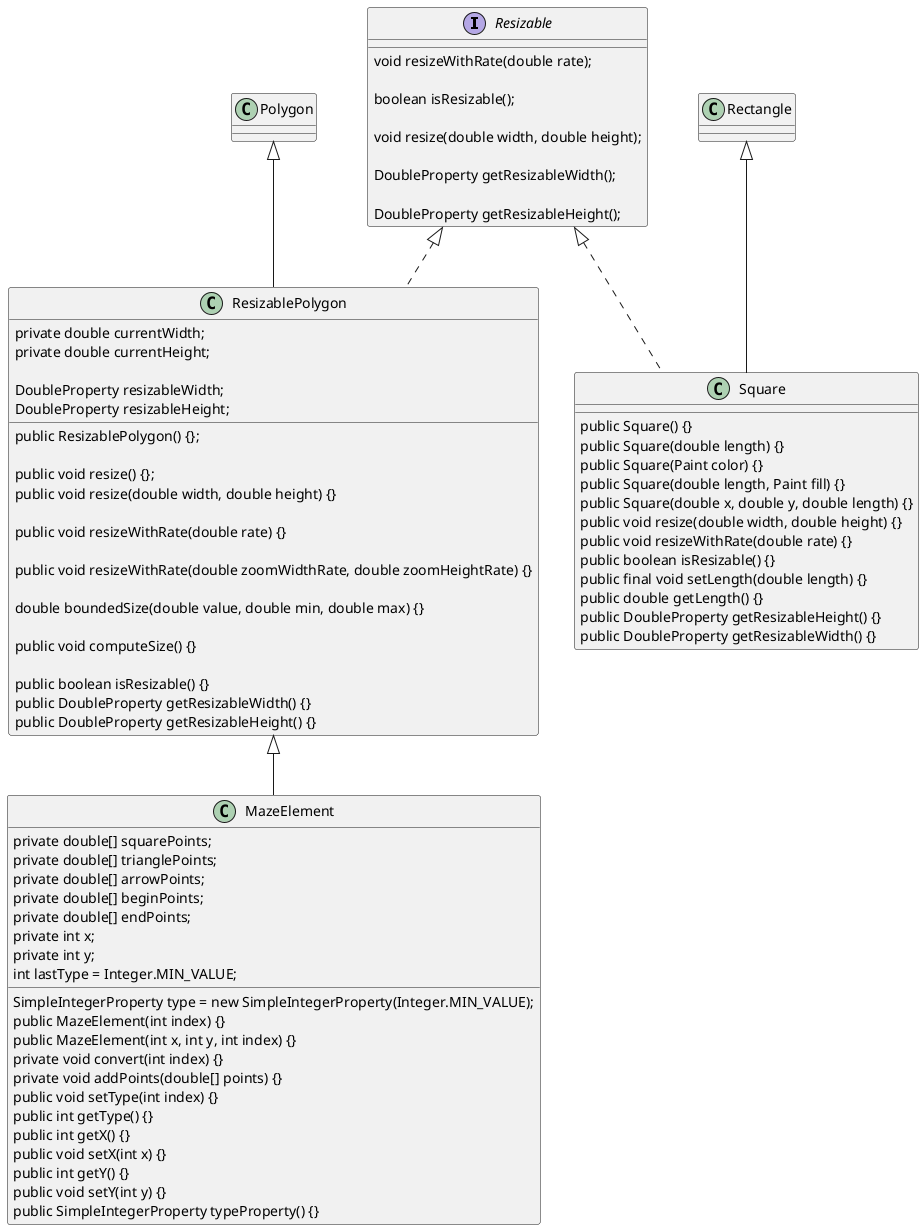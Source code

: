 @startuml
interface Resizable {

    void resizeWithRate(double rate);

    boolean isResizable();

    void resize(double width, double height);

    DoubleProperty getResizableWidth();

    DoubleProperty getResizableHeight();
}
class ResizablePolygon extends Polygon implements Resizable {
    private double currentWidth;
    private double currentHeight;

    DoubleProperty resizableWidth;
    DoubleProperty resizableHeight;

    public ResizablePolygon() {};

    public void resize() {};
    public void resize(double width, double height) {}

    public void resizeWithRate(double rate) {}

    public void resizeWithRate(double zoomWidthRate, double zoomHeightRate) {}

    double boundedSize(double value, double min, double max) {}

    public void computeSize() {}

    public boolean isResizable() {}
    public DoubleProperty getResizableWidth() {}
    public DoubleProperty getResizableHeight() {}
}
class MazeElement extends ResizablePolygon {
    private double[] squarePoints;
    private double[] trianglePoints;
    private double[] arrowPoints;
    private double[] beginPoints;
    private double[] endPoints;
    private int x;
    private int y;
    int lastType = Integer.MIN_VALUE;
    SimpleIntegerProperty type = new SimpleIntegerProperty(Integer.MIN_VALUE);
    public MazeElement(int index) {}
    public MazeElement(int x, int y, int index) {}
    private void convert(int index) {}
    private void addPoints(double[] points) {}
    public void setType(int index) {}
    public int getType() {}
    public int getX() {}
    public void setX(int x) {}
    public int getY() {}
    public void setY(int y) {}
    public SimpleIntegerProperty typeProperty() {}
}

class Square extends Rectangle implements Resizable {
    public Square() {}
    public Square(double length) {}
    public Square(Paint color) {}
    public Square(double length, Paint fill) {}
    public Square(double x, double y, double length) {}
    public void resize(double width, double height) {}
    public void resizeWithRate(double rate) {}
    public boolean isResizable() {}
    public final void setLength(double length) {}
    public double getLength() {}
    public DoubleProperty getResizableHeight() {}
    public DoubleProperty getResizableWidth() {}
}

@enduml